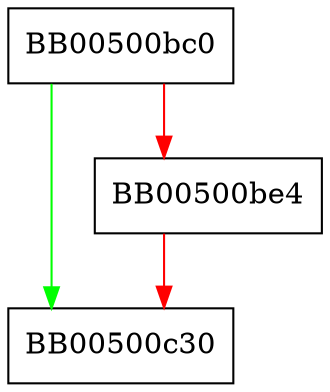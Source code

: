 digraph ossl_quic_lcidm_cull {
  node [shape="box"];
  graph [splines=ortho];
  BB00500bc0 -> BB00500c30 [color="green"];
  BB00500bc0 -> BB00500be4 [color="red"];
  BB00500be4 -> BB00500c30 [color="red"];
}